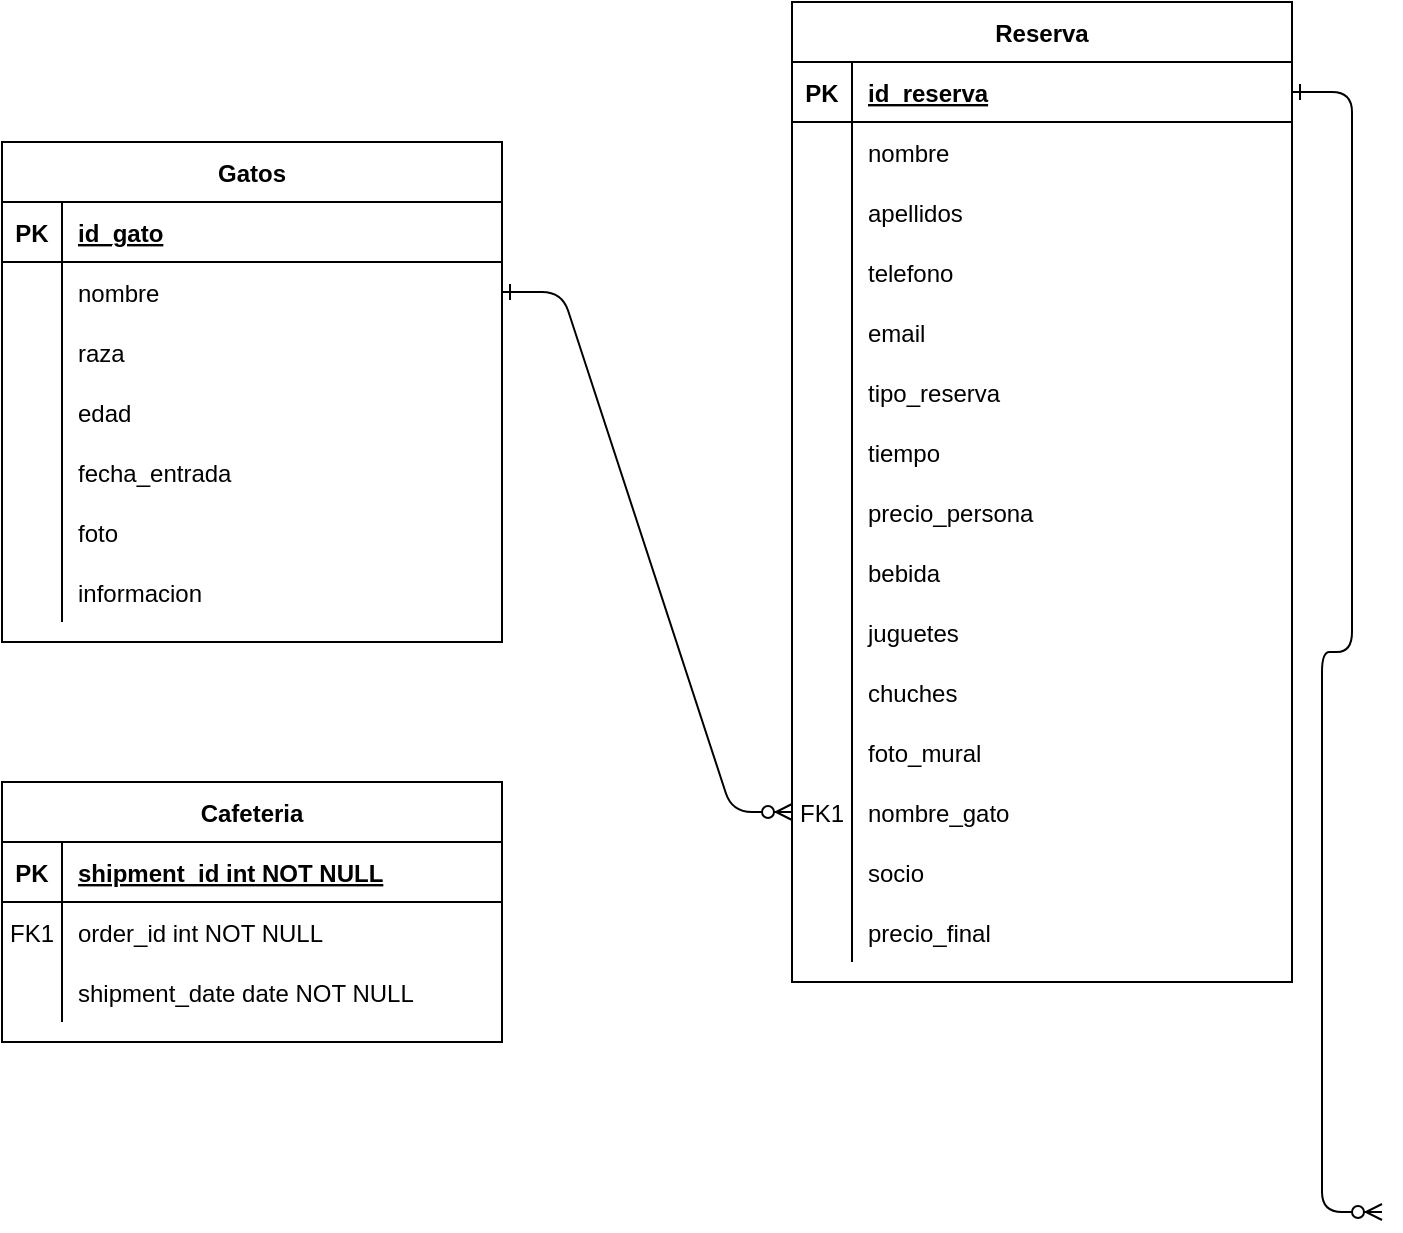 <mxfile version="14.4.3" type="device"><diagram id="R2lEEEUBdFMjLlhIrx00" name="Page-1"><mxGraphModel dx="852" dy="494" grid="1" gridSize="10" guides="1" tooltips="1" connect="1" arrows="1" fold="1" page="1" pageScale="1" pageWidth="850" pageHeight="1100" math="0" shadow="0" extFonts="Permanent Marker^https://fonts.googleapis.com/css?family=Permanent+Marker"><root><mxCell id="0"/><mxCell id="1" parent="0"/><mxCell id="C-vyLk0tnHw3VtMMgP7b-1" value="" style="edgeStyle=entityRelationEdgeStyle;endArrow=ERzeroToMany;startArrow=ERone;endFill=1;startFill=0;exitX=1;exitY=0.5;exitDx=0;exitDy=0;" parent="1" source="C-vyLk0tnHw3VtMMgP7b-27" target="C-vyLk0tnHw3VtMMgP7b-6" edge="1"><mxGeometry width="100" height="100" relative="1" as="geometry"><mxPoint x="340" y="720" as="sourcePoint"/><mxPoint x="440" y="620" as="targetPoint"/></mxGeometry></mxCell><mxCell id="C-vyLk0tnHw3VtMMgP7b-12" value="" style="edgeStyle=entityRelationEdgeStyle;endArrow=ERzeroToMany;startArrow=ERone;endFill=1;startFill=0;" parent="1" source="C-vyLk0tnHw3VtMMgP7b-3" edge="1"><mxGeometry width="100" height="100" relative="1" as="geometry"><mxPoint x="400" y="180" as="sourcePoint"/><mxPoint x="720" y="655" as="targetPoint"/></mxGeometry></mxCell><mxCell id="C-vyLk0tnHw3VtMMgP7b-2" value="Reserva" style="shape=table;startSize=30;container=1;collapsible=1;childLayout=tableLayout;fixedRows=1;rowLines=0;fontStyle=1;align=center;resizeLast=1;" parent="1" vertex="1"><mxGeometry x="425" y="50" width="250" height="490" as="geometry"/></mxCell><mxCell id="C-vyLk0tnHw3VtMMgP7b-3" value="" style="shape=partialRectangle;collapsible=0;dropTarget=0;pointerEvents=0;fillColor=none;points=[[0,0.5],[1,0.5]];portConstraint=eastwest;top=0;left=0;right=0;bottom=1;" parent="C-vyLk0tnHw3VtMMgP7b-2" vertex="1"><mxGeometry y="30" width="250" height="30" as="geometry"/></mxCell><mxCell id="C-vyLk0tnHw3VtMMgP7b-4" value="PK" style="shape=partialRectangle;overflow=hidden;connectable=0;fillColor=none;top=0;left=0;bottom=0;right=0;fontStyle=1;" parent="C-vyLk0tnHw3VtMMgP7b-3" vertex="1"><mxGeometry width="30" height="30" as="geometry"/></mxCell><mxCell id="C-vyLk0tnHw3VtMMgP7b-5" value="id_reserva" style="shape=partialRectangle;overflow=hidden;connectable=0;fillColor=none;top=0;left=0;bottom=0;right=0;align=left;spacingLeft=6;fontStyle=5;" parent="C-vyLk0tnHw3VtMMgP7b-3" vertex="1"><mxGeometry x="30" width="220" height="30" as="geometry"/></mxCell><mxCell id="C-vyLk0tnHw3VtMMgP7b-9" value="" style="shape=partialRectangle;collapsible=0;dropTarget=0;pointerEvents=0;fillColor=none;points=[[0,0.5],[1,0.5]];portConstraint=eastwest;top=0;left=0;right=0;bottom=0;" parent="C-vyLk0tnHw3VtMMgP7b-2" vertex="1"><mxGeometry y="60" width="250" height="30" as="geometry"/></mxCell><mxCell id="C-vyLk0tnHw3VtMMgP7b-10" value="" style="shape=partialRectangle;overflow=hidden;connectable=0;fillColor=none;top=0;left=0;bottom=0;right=0;" parent="C-vyLk0tnHw3VtMMgP7b-9" vertex="1"><mxGeometry width="30" height="30" as="geometry"/></mxCell><mxCell id="C-vyLk0tnHw3VtMMgP7b-11" value="nombre" style="shape=partialRectangle;overflow=hidden;connectable=0;fillColor=none;top=0;left=0;bottom=0;right=0;align=left;spacingLeft=6;" parent="C-vyLk0tnHw3VtMMgP7b-9" vertex="1"><mxGeometry x="30" width="220" height="30" as="geometry"/></mxCell><mxCell id="G0kDXoOLJT0HcC-dmZep-16" value="" style="shape=partialRectangle;collapsible=0;dropTarget=0;pointerEvents=0;fillColor=none;points=[[0,0.5],[1,0.5]];portConstraint=eastwest;top=0;left=0;right=0;bottom=0;" parent="C-vyLk0tnHw3VtMMgP7b-2" vertex="1"><mxGeometry y="90" width="250" height="30" as="geometry"/></mxCell><mxCell id="G0kDXoOLJT0HcC-dmZep-17" value="" style="shape=partialRectangle;overflow=hidden;connectable=0;fillColor=none;top=0;left=0;bottom=0;right=0;" parent="G0kDXoOLJT0HcC-dmZep-16" vertex="1"><mxGeometry width="30" height="30" as="geometry"/></mxCell><mxCell id="G0kDXoOLJT0HcC-dmZep-18" value="apellidos" style="shape=partialRectangle;overflow=hidden;connectable=0;fillColor=none;top=0;left=0;bottom=0;right=0;align=left;spacingLeft=6;" parent="G0kDXoOLJT0HcC-dmZep-16" vertex="1"><mxGeometry x="30" width="220" height="30" as="geometry"/></mxCell><mxCell id="G0kDXoOLJT0HcC-dmZep-22" value="" style="shape=partialRectangle;collapsible=0;dropTarget=0;pointerEvents=0;fillColor=none;points=[[0,0.5],[1,0.5]];portConstraint=eastwest;top=0;left=0;right=0;bottom=0;" parent="C-vyLk0tnHw3VtMMgP7b-2" vertex="1"><mxGeometry y="120" width="250" height="30" as="geometry"/></mxCell><mxCell id="G0kDXoOLJT0HcC-dmZep-23" value="" style="shape=partialRectangle;overflow=hidden;connectable=0;fillColor=none;top=0;left=0;bottom=0;right=0;" parent="G0kDXoOLJT0HcC-dmZep-22" vertex="1"><mxGeometry width="30" height="30" as="geometry"/></mxCell><mxCell id="G0kDXoOLJT0HcC-dmZep-24" value="telefono" style="shape=partialRectangle;overflow=hidden;connectable=0;fillColor=none;top=0;left=0;bottom=0;right=0;align=left;spacingLeft=6;" parent="G0kDXoOLJT0HcC-dmZep-22" vertex="1"><mxGeometry x="30" width="220" height="30" as="geometry"/></mxCell><mxCell id="G0kDXoOLJT0HcC-dmZep-25" value="" style="shape=partialRectangle;collapsible=0;dropTarget=0;pointerEvents=0;fillColor=none;points=[[0,0.5],[1,0.5]];portConstraint=eastwest;top=0;left=0;right=0;bottom=0;" parent="C-vyLk0tnHw3VtMMgP7b-2" vertex="1"><mxGeometry y="150" width="250" height="30" as="geometry"/></mxCell><mxCell id="G0kDXoOLJT0HcC-dmZep-26" value="" style="shape=partialRectangle;overflow=hidden;connectable=0;fillColor=none;top=0;left=0;bottom=0;right=0;" parent="G0kDXoOLJT0HcC-dmZep-25" vertex="1"><mxGeometry width="30" height="30" as="geometry"/></mxCell><mxCell id="G0kDXoOLJT0HcC-dmZep-27" value="email" style="shape=partialRectangle;overflow=hidden;connectable=0;fillColor=none;top=0;left=0;bottom=0;right=0;align=left;spacingLeft=6;" parent="G0kDXoOLJT0HcC-dmZep-25" vertex="1"><mxGeometry x="30" width="220" height="30" as="geometry"/></mxCell><mxCell id="G0kDXoOLJT0HcC-dmZep-28" value="" style="shape=partialRectangle;collapsible=0;dropTarget=0;pointerEvents=0;fillColor=none;points=[[0,0.5],[1,0.5]];portConstraint=eastwest;top=0;left=0;right=0;bottom=0;" parent="C-vyLk0tnHw3VtMMgP7b-2" vertex="1"><mxGeometry y="180" width="250" height="30" as="geometry"/></mxCell><mxCell id="G0kDXoOLJT0HcC-dmZep-29" value="" style="shape=partialRectangle;overflow=hidden;connectable=0;fillColor=none;top=0;left=0;bottom=0;right=0;" parent="G0kDXoOLJT0HcC-dmZep-28" vertex="1"><mxGeometry width="30" height="30" as="geometry"/></mxCell><mxCell id="G0kDXoOLJT0HcC-dmZep-30" value="tipo_reserva" style="shape=partialRectangle;overflow=hidden;connectable=0;fillColor=none;top=0;left=0;bottom=0;right=0;align=left;spacingLeft=6;" parent="G0kDXoOLJT0HcC-dmZep-28" vertex="1"><mxGeometry x="30" width="220" height="30" as="geometry"/></mxCell><mxCell id="G0kDXoOLJT0HcC-dmZep-49" value="" style="shape=partialRectangle;collapsible=0;dropTarget=0;pointerEvents=0;fillColor=none;points=[[0,0.5],[1,0.5]];portConstraint=eastwest;top=0;left=0;right=0;bottom=0;" parent="C-vyLk0tnHw3VtMMgP7b-2" vertex="1"><mxGeometry y="210" width="250" height="30" as="geometry"/></mxCell><mxCell id="G0kDXoOLJT0HcC-dmZep-50" value="" style="shape=partialRectangle;overflow=hidden;connectable=0;fillColor=none;top=0;left=0;bottom=0;right=0;" parent="G0kDXoOLJT0HcC-dmZep-49" vertex="1"><mxGeometry width="30" height="30" as="geometry"/></mxCell><mxCell id="G0kDXoOLJT0HcC-dmZep-51" value="tiempo" style="shape=partialRectangle;overflow=hidden;connectable=0;fillColor=none;top=0;left=0;bottom=0;right=0;align=left;spacingLeft=6;" parent="G0kDXoOLJT0HcC-dmZep-49" vertex="1"><mxGeometry x="30" width="220" height="30" as="geometry"/></mxCell><mxCell id="G0kDXoOLJT0HcC-dmZep-52" value="" style="shape=partialRectangle;collapsible=0;dropTarget=0;pointerEvents=0;fillColor=none;points=[[0,0.5],[1,0.5]];portConstraint=eastwest;top=0;left=0;right=0;bottom=0;" parent="C-vyLk0tnHw3VtMMgP7b-2" vertex="1"><mxGeometry y="240" width="250" height="30" as="geometry"/></mxCell><mxCell id="G0kDXoOLJT0HcC-dmZep-53" value="" style="shape=partialRectangle;overflow=hidden;connectable=0;fillColor=none;top=0;left=0;bottom=0;right=0;" parent="G0kDXoOLJT0HcC-dmZep-52" vertex="1"><mxGeometry width="30" height="30" as="geometry"/></mxCell><mxCell id="G0kDXoOLJT0HcC-dmZep-54" value="precio_persona" style="shape=partialRectangle;overflow=hidden;connectable=0;fillColor=none;top=0;left=0;bottom=0;right=0;align=left;spacingLeft=6;" parent="G0kDXoOLJT0HcC-dmZep-52" vertex="1"><mxGeometry x="30" width="220" height="30" as="geometry"/></mxCell><mxCell id="G0kDXoOLJT0HcC-dmZep-37" value="" style="shape=partialRectangle;collapsible=0;dropTarget=0;pointerEvents=0;fillColor=none;points=[[0,0.5],[1,0.5]];portConstraint=eastwest;top=0;left=0;right=0;bottom=0;" parent="C-vyLk0tnHw3VtMMgP7b-2" vertex="1"><mxGeometry y="270" width="250" height="30" as="geometry"/></mxCell><mxCell id="G0kDXoOLJT0HcC-dmZep-38" value="" style="shape=partialRectangle;overflow=hidden;connectable=0;fillColor=none;top=0;left=0;bottom=0;right=0;" parent="G0kDXoOLJT0HcC-dmZep-37" vertex="1"><mxGeometry width="30" height="30" as="geometry"/></mxCell><mxCell id="G0kDXoOLJT0HcC-dmZep-39" value="bebida" style="shape=partialRectangle;overflow=hidden;connectable=0;fillColor=none;top=0;left=0;bottom=0;right=0;align=left;spacingLeft=6;" parent="G0kDXoOLJT0HcC-dmZep-37" vertex="1"><mxGeometry x="30" width="220" height="30" as="geometry"/></mxCell><mxCell id="G0kDXoOLJT0HcC-dmZep-31" value="" style="shape=partialRectangle;collapsible=0;dropTarget=0;pointerEvents=0;fillColor=none;points=[[0,0.5],[1,0.5]];portConstraint=eastwest;top=0;left=0;right=0;bottom=0;" parent="C-vyLk0tnHw3VtMMgP7b-2" vertex="1"><mxGeometry y="300" width="250" height="30" as="geometry"/></mxCell><mxCell id="G0kDXoOLJT0HcC-dmZep-32" value="" style="shape=partialRectangle;overflow=hidden;connectable=0;fillColor=none;top=0;left=0;bottom=0;right=0;" parent="G0kDXoOLJT0HcC-dmZep-31" vertex="1"><mxGeometry width="30" height="30" as="geometry"/></mxCell><mxCell id="G0kDXoOLJT0HcC-dmZep-33" value="juguetes" style="shape=partialRectangle;overflow=hidden;connectable=0;fillColor=none;top=0;left=0;bottom=0;right=0;align=left;spacingLeft=6;" parent="G0kDXoOLJT0HcC-dmZep-31" vertex="1"><mxGeometry x="30" width="220" height="30" as="geometry"/></mxCell><mxCell id="G0kDXoOLJT0HcC-dmZep-34" value="" style="shape=partialRectangle;collapsible=0;dropTarget=0;pointerEvents=0;fillColor=none;points=[[0,0.5],[1,0.5]];portConstraint=eastwest;top=0;left=0;right=0;bottom=0;" parent="C-vyLk0tnHw3VtMMgP7b-2" vertex="1"><mxGeometry y="330" width="250" height="30" as="geometry"/></mxCell><mxCell id="G0kDXoOLJT0HcC-dmZep-35" value="" style="shape=partialRectangle;overflow=hidden;connectable=0;fillColor=none;top=0;left=0;bottom=0;right=0;" parent="G0kDXoOLJT0HcC-dmZep-34" vertex="1"><mxGeometry width="30" height="30" as="geometry"/></mxCell><mxCell id="G0kDXoOLJT0HcC-dmZep-36" value="chuches" style="shape=partialRectangle;overflow=hidden;connectable=0;fillColor=none;top=0;left=0;bottom=0;right=0;align=left;spacingLeft=6;" parent="G0kDXoOLJT0HcC-dmZep-34" vertex="1"><mxGeometry x="30" width="220" height="30" as="geometry"/></mxCell><mxCell id="G0kDXoOLJT0HcC-dmZep-40" value="" style="shape=partialRectangle;collapsible=0;dropTarget=0;pointerEvents=0;fillColor=none;points=[[0,0.5],[1,0.5]];portConstraint=eastwest;top=0;left=0;right=0;bottom=0;" parent="C-vyLk0tnHw3VtMMgP7b-2" vertex="1"><mxGeometry y="360" width="250" height="30" as="geometry"/></mxCell><mxCell id="G0kDXoOLJT0HcC-dmZep-41" value="" style="shape=partialRectangle;overflow=hidden;connectable=0;fillColor=none;top=0;left=0;bottom=0;right=0;" parent="G0kDXoOLJT0HcC-dmZep-40" vertex="1"><mxGeometry width="30" height="30" as="geometry"/></mxCell><mxCell id="G0kDXoOLJT0HcC-dmZep-42" value="foto_mural" style="shape=partialRectangle;overflow=hidden;connectable=0;fillColor=none;top=0;left=0;bottom=0;right=0;align=left;spacingLeft=6;" parent="G0kDXoOLJT0HcC-dmZep-40" vertex="1"><mxGeometry x="30" width="220" height="30" as="geometry"/></mxCell><mxCell id="C-vyLk0tnHw3VtMMgP7b-6" value="" style="shape=partialRectangle;collapsible=0;dropTarget=0;pointerEvents=0;fillColor=none;points=[[0,0.5],[1,0.5]];portConstraint=eastwest;top=0;left=0;right=0;bottom=0;" parent="C-vyLk0tnHw3VtMMgP7b-2" vertex="1"><mxGeometry y="390" width="250" height="30" as="geometry"/></mxCell><mxCell id="C-vyLk0tnHw3VtMMgP7b-7" value="FK1" style="shape=partialRectangle;overflow=hidden;connectable=0;fillColor=none;top=0;left=0;bottom=0;right=0;" parent="C-vyLk0tnHw3VtMMgP7b-6" vertex="1"><mxGeometry width="30" height="30" as="geometry"/></mxCell><mxCell id="C-vyLk0tnHw3VtMMgP7b-8" value="nombre_gato" style="shape=partialRectangle;overflow=hidden;connectable=0;fillColor=none;top=0;left=0;bottom=0;right=0;align=left;spacingLeft=6;" parent="C-vyLk0tnHw3VtMMgP7b-6" vertex="1"><mxGeometry x="30" width="220" height="30" as="geometry"/></mxCell><mxCell id="G0kDXoOLJT0HcC-dmZep-43" value="" style="shape=partialRectangle;collapsible=0;dropTarget=0;pointerEvents=0;fillColor=none;points=[[0,0.5],[1,0.5]];portConstraint=eastwest;top=0;left=0;right=0;bottom=0;" parent="C-vyLk0tnHw3VtMMgP7b-2" vertex="1"><mxGeometry y="420" width="250" height="30" as="geometry"/></mxCell><mxCell id="G0kDXoOLJT0HcC-dmZep-44" value="" style="shape=partialRectangle;overflow=hidden;connectable=0;fillColor=none;top=0;left=0;bottom=0;right=0;" parent="G0kDXoOLJT0HcC-dmZep-43" vertex="1"><mxGeometry width="30" height="30" as="geometry"/></mxCell><mxCell id="G0kDXoOLJT0HcC-dmZep-45" value="socio" style="shape=partialRectangle;overflow=hidden;connectable=0;fillColor=none;top=0;left=0;bottom=0;right=0;align=left;spacingLeft=6;" parent="G0kDXoOLJT0HcC-dmZep-43" vertex="1"><mxGeometry x="30" width="220" height="30" as="geometry"/></mxCell><mxCell id="G0kDXoOLJT0HcC-dmZep-46" value="" style="shape=partialRectangle;collapsible=0;dropTarget=0;pointerEvents=0;fillColor=none;points=[[0,0.5],[1,0.5]];portConstraint=eastwest;top=0;left=0;right=0;bottom=0;" parent="C-vyLk0tnHw3VtMMgP7b-2" vertex="1"><mxGeometry y="450" width="250" height="30" as="geometry"/></mxCell><mxCell id="G0kDXoOLJT0HcC-dmZep-47" value="" style="shape=partialRectangle;overflow=hidden;connectable=0;fillColor=none;top=0;left=0;bottom=0;right=0;" parent="G0kDXoOLJT0HcC-dmZep-46" vertex="1"><mxGeometry width="30" height="30" as="geometry"/></mxCell><mxCell id="G0kDXoOLJT0HcC-dmZep-48" value="precio_final" style="shape=partialRectangle;overflow=hidden;connectable=0;fillColor=none;top=0;left=0;bottom=0;right=0;align=left;spacingLeft=6;" parent="G0kDXoOLJT0HcC-dmZep-46" vertex="1"><mxGeometry x="30" width="220" height="30" as="geometry"/></mxCell><mxCell id="C-vyLk0tnHw3VtMMgP7b-23" value="Gatos" style="shape=table;startSize=30;container=1;collapsible=1;childLayout=tableLayout;fixedRows=1;rowLines=0;fontStyle=1;align=center;resizeLast=1;" parent="1" vertex="1"><mxGeometry x="30" y="120" width="250" height="250" as="geometry"/></mxCell><mxCell id="C-vyLk0tnHw3VtMMgP7b-24" value="" style="shape=partialRectangle;collapsible=0;dropTarget=0;pointerEvents=0;fillColor=none;points=[[0,0.5],[1,0.5]];portConstraint=eastwest;top=0;left=0;right=0;bottom=1;" parent="C-vyLk0tnHw3VtMMgP7b-23" vertex="1"><mxGeometry y="30" width="250" height="30" as="geometry"/></mxCell><mxCell id="C-vyLk0tnHw3VtMMgP7b-25" value="PK" style="shape=partialRectangle;overflow=hidden;connectable=0;fillColor=none;top=0;left=0;bottom=0;right=0;fontStyle=1;" parent="C-vyLk0tnHw3VtMMgP7b-24" vertex="1"><mxGeometry width="30" height="30" as="geometry"/></mxCell><mxCell id="C-vyLk0tnHw3VtMMgP7b-26" value="id_gato" style="shape=partialRectangle;overflow=hidden;connectable=0;fillColor=none;top=0;left=0;bottom=0;right=0;align=left;spacingLeft=6;fontStyle=5;" parent="C-vyLk0tnHw3VtMMgP7b-24" vertex="1"><mxGeometry x="30" width="220" height="30" as="geometry"/></mxCell><mxCell id="C-vyLk0tnHw3VtMMgP7b-27" value="" style="shape=partialRectangle;collapsible=0;dropTarget=0;pointerEvents=0;fillColor=none;points=[[0,0.5],[1,0.5]];portConstraint=eastwest;top=0;left=0;right=0;bottom=0;" parent="C-vyLk0tnHw3VtMMgP7b-23" vertex="1"><mxGeometry y="60" width="250" height="30" as="geometry"/></mxCell><mxCell id="C-vyLk0tnHw3VtMMgP7b-28" value="" style="shape=partialRectangle;overflow=hidden;connectable=0;fillColor=none;top=0;left=0;bottom=0;right=0;" parent="C-vyLk0tnHw3VtMMgP7b-27" vertex="1"><mxGeometry width="30" height="30" as="geometry"/></mxCell><mxCell id="C-vyLk0tnHw3VtMMgP7b-29" value="nombre" style="shape=partialRectangle;overflow=hidden;connectable=0;fillColor=none;top=0;left=0;bottom=0;right=0;align=left;spacingLeft=6;" parent="C-vyLk0tnHw3VtMMgP7b-27" vertex="1"><mxGeometry x="30" width="220" height="30" as="geometry"/></mxCell><mxCell id="G0kDXoOLJT0HcC-dmZep-1" value="" style="shape=partialRectangle;collapsible=0;dropTarget=0;pointerEvents=0;fillColor=none;points=[[0,0.5],[1,0.5]];portConstraint=eastwest;top=0;left=0;right=0;bottom=0;" parent="C-vyLk0tnHw3VtMMgP7b-23" vertex="1"><mxGeometry y="90" width="250" height="30" as="geometry"/></mxCell><mxCell id="G0kDXoOLJT0HcC-dmZep-2" value="" style="shape=partialRectangle;overflow=hidden;connectable=0;fillColor=none;top=0;left=0;bottom=0;right=0;" parent="G0kDXoOLJT0HcC-dmZep-1" vertex="1"><mxGeometry width="30" height="30" as="geometry"/></mxCell><mxCell id="G0kDXoOLJT0HcC-dmZep-3" value="raza" style="shape=partialRectangle;overflow=hidden;connectable=0;fillColor=none;top=0;left=0;bottom=0;right=0;align=left;spacingLeft=6;" parent="G0kDXoOLJT0HcC-dmZep-1" vertex="1"><mxGeometry x="30" width="220" height="30" as="geometry"/></mxCell><mxCell id="G0kDXoOLJT0HcC-dmZep-4" value="" style="shape=partialRectangle;collapsible=0;dropTarget=0;pointerEvents=0;fillColor=none;points=[[0,0.5],[1,0.5]];portConstraint=eastwest;top=0;left=0;right=0;bottom=0;" parent="C-vyLk0tnHw3VtMMgP7b-23" vertex="1"><mxGeometry y="120" width="250" height="30" as="geometry"/></mxCell><mxCell id="G0kDXoOLJT0HcC-dmZep-5" value="" style="shape=partialRectangle;overflow=hidden;connectable=0;fillColor=none;top=0;left=0;bottom=0;right=0;" parent="G0kDXoOLJT0HcC-dmZep-4" vertex="1"><mxGeometry width="30" height="30" as="geometry"/></mxCell><mxCell id="G0kDXoOLJT0HcC-dmZep-6" value="edad" style="shape=partialRectangle;overflow=hidden;connectable=0;fillColor=none;top=0;left=0;bottom=0;right=0;align=left;spacingLeft=6;" parent="G0kDXoOLJT0HcC-dmZep-4" vertex="1"><mxGeometry x="30" width="220" height="30" as="geometry"/></mxCell><mxCell id="G0kDXoOLJT0HcC-dmZep-7" value="" style="shape=partialRectangle;collapsible=0;dropTarget=0;pointerEvents=0;fillColor=none;points=[[0,0.5],[1,0.5]];portConstraint=eastwest;top=0;left=0;right=0;bottom=0;" parent="C-vyLk0tnHw3VtMMgP7b-23" vertex="1"><mxGeometry y="150" width="250" height="30" as="geometry"/></mxCell><mxCell id="G0kDXoOLJT0HcC-dmZep-8" value="" style="shape=partialRectangle;overflow=hidden;connectable=0;fillColor=none;top=0;left=0;bottom=0;right=0;" parent="G0kDXoOLJT0HcC-dmZep-7" vertex="1"><mxGeometry width="30" height="30" as="geometry"/></mxCell><mxCell id="G0kDXoOLJT0HcC-dmZep-9" value="fecha_entrada" style="shape=partialRectangle;overflow=hidden;connectable=0;fillColor=none;top=0;left=0;bottom=0;right=0;align=left;spacingLeft=6;" parent="G0kDXoOLJT0HcC-dmZep-7" vertex="1"><mxGeometry x="30" width="220" height="30" as="geometry"/></mxCell><mxCell id="G0kDXoOLJT0HcC-dmZep-10" value="" style="shape=partialRectangle;collapsible=0;dropTarget=0;pointerEvents=0;fillColor=none;points=[[0,0.5],[1,0.5]];portConstraint=eastwest;top=0;left=0;right=0;bottom=0;" parent="C-vyLk0tnHw3VtMMgP7b-23" vertex="1"><mxGeometry y="180" width="250" height="30" as="geometry"/></mxCell><mxCell id="G0kDXoOLJT0HcC-dmZep-11" value="" style="shape=partialRectangle;overflow=hidden;connectable=0;fillColor=none;top=0;left=0;bottom=0;right=0;" parent="G0kDXoOLJT0HcC-dmZep-10" vertex="1"><mxGeometry width="30" height="30" as="geometry"/></mxCell><mxCell id="G0kDXoOLJT0HcC-dmZep-12" value="foto" style="shape=partialRectangle;overflow=hidden;connectable=0;fillColor=none;top=0;left=0;bottom=0;right=0;align=left;spacingLeft=6;" parent="G0kDXoOLJT0HcC-dmZep-10" vertex="1"><mxGeometry x="30" width="220" height="30" as="geometry"/></mxCell><mxCell id="G0kDXoOLJT0HcC-dmZep-13" value="" style="shape=partialRectangle;collapsible=0;dropTarget=0;pointerEvents=0;fillColor=none;points=[[0,0.5],[1,0.5]];portConstraint=eastwest;top=0;left=0;right=0;bottom=0;" parent="C-vyLk0tnHw3VtMMgP7b-23" vertex="1"><mxGeometry y="210" width="250" height="30" as="geometry"/></mxCell><mxCell id="G0kDXoOLJT0HcC-dmZep-14" value="" style="shape=partialRectangle;overflow=hidden;connectable=0;fillColor=none;top=0;left=0;bottom=0;right=0;" parent="G0kDXoOLJT0HcC-dmZep-13" vertex="1"><mxGeometry width="30" height="30" as="geometry"/></mxCell><mxCell id="G0kDXoOLJT0HcC-dmZep-15" value="informacion" style="shape=partialRectangle;overflow=hidden;connectable=0;fillColor=none;top=0;left=0;bottom=0;right=0;align=left;spacingLeft=6;" parent="G0kDXoOLJT0HcC-dmZep-13" vertex="1"><mxGeometry x="30" width="220" height="30" as="geometry"/></mxCell><mxCell id="4O7xvJYfDVp5ms0zeMDW-1" value="Cafeteria" style="shape=table;startSize=30;container=1;collapsible=1;childLayout=tableLayout;fixedRows=1;rowLines=0;fontStyle=1;align=center;resizeLast=1;" vertex="1" parent="1"><mxGeometry x="30" y="440" width="250" height="130" as="geometry"/></mxCell><mxCell id="4O7xvJYfDVp5ms0zeMDW-2" value="" style="shape=partialRectangle;collapsible=0;dropTarget=0;pointerEvents=0;fillColor=none;points=[[0,0.5],[1,0.5]];portConstraint=eastwest;top=0;left=0;right=0;bottom=1;" vertex="1" parent="4O7xvJYfDVp5ms0zeMDW-1"><mxGeometry y="30" width="250" height="30" as="geometry"/></mxCell><mxCell id="4O7xvJYfDVp5ms0zeMDW-3" value="PK" style="shape=partialRectangle;overflow=hidden;connectable=0;fillColor=none;top=0;left=0;bottom=0;right=0;fontStyle=1;" vertex="1" parent="4O7xvJYfDVp5ms0zeMDW-2"><mxGeometry width="30" height="30" as="geometry"/></mxCell><mxCell id="4O7xvJYfDVp5ms0zeMDW-4" value="shipment_id int NOT NULL " style="shape=partialRectangle;overflow=hidden;connectable=0;fillColor=none;top=0;left=0;bottom=0;right=0;align=left;spacingLeft=6;fontStyle=5;" vertex="1" parent="4O7xvJYfDVp5ms0zeMDW-2"><mxGeometry x="30" width="220" height="30" as="geometry"/></mxCell><mxCell id="4O7xvJYfDVp5ms0zeMDW-5" value="" style="shape=partialRectangle;collapsible=0;dropTarget=0;pointerEvents=0;fillColor=none;points=[[0,0.5],[1,0.5]];portConstraint=eastwest;top=0;left=0;right=0;bottom=0;" vertex="1" parent="4O7xvJYfDVp5ms0zeMDW-1"><mxGeometry y="60" width="250" height="30" as="geometry"/></mxCell><mxCell id="4O7xvJYfDVp5ms0zeMDW-6" value="FK1" style="shape=partialRectangle;overflow=hidden;connectable=0;fillColor=none;top=0;left=0;bottom=0;right=0;" vertex="1" parent="4O7xvJYfDVp5ms0zeMDW-5"><mxGeometry width="30" height="30" as="geometry"/></mxCell><mxCell id="4O7xvJYfDVp5ms0zeMDW-7" value="order_id int NOT NULL" style="shape=partialRectangle;overflow=hidden;connectable=0;fillColor=none;top=0;left=0;bottom=0;right=0;align=left;spacingLeft=6;" vertex="1" parent="4O7xvJYfDVp5ms0zeMDW-5"><mxGeometry x="30" width="220" height="30" as="geometry"/></mxCell><mxCell id="4O7xvJYfDVp5ms0zeMDW-8" value="" style="shape=partialRectangle;collapsible=0;dropTarget=0;pointerEvents=0;fillColor=none;points=[[0,0.5],[1,0.5]];portConstraint=eastwest;top=0;left=0;right=0;bottom=0;" vertex="1" parent="4O7xvJYfDVp5ms0zeMDW-1"><mxGeometry y="90" width="250" height="30" as="geometry"/></mxCell><mxCell id="4O7xvJYfDVp5ms0zeMDW-9" value="" style="shape=partialRectangle;overflow=hidden;connectable=0;fillColor=none;top=0;left=0;bottom=0;right=0;" vertex="1" parent="4O7xvJYfDVp5ms0zeMDW-8"><mxGeometry width="30" height="30" as="geometry"/></mxCell><mxCell id="4O7xvJYfDVp5ms0zeMDW-10" value="shipment_date date NOT NULL" style="shape=partialRectangle;overflow=hidden;connectable=0;fillColor=none;top=0;left=0;bottom=0;right=0;align=left;spacingLeft=6;" vertex="1" parent="4O7xvJYfDVp5ms0zeMDW-8"><mxGeometry x="30" width="220" height="30" as="geometry"/></mxCell></root></mxGraphModel></diagram></mxfile>